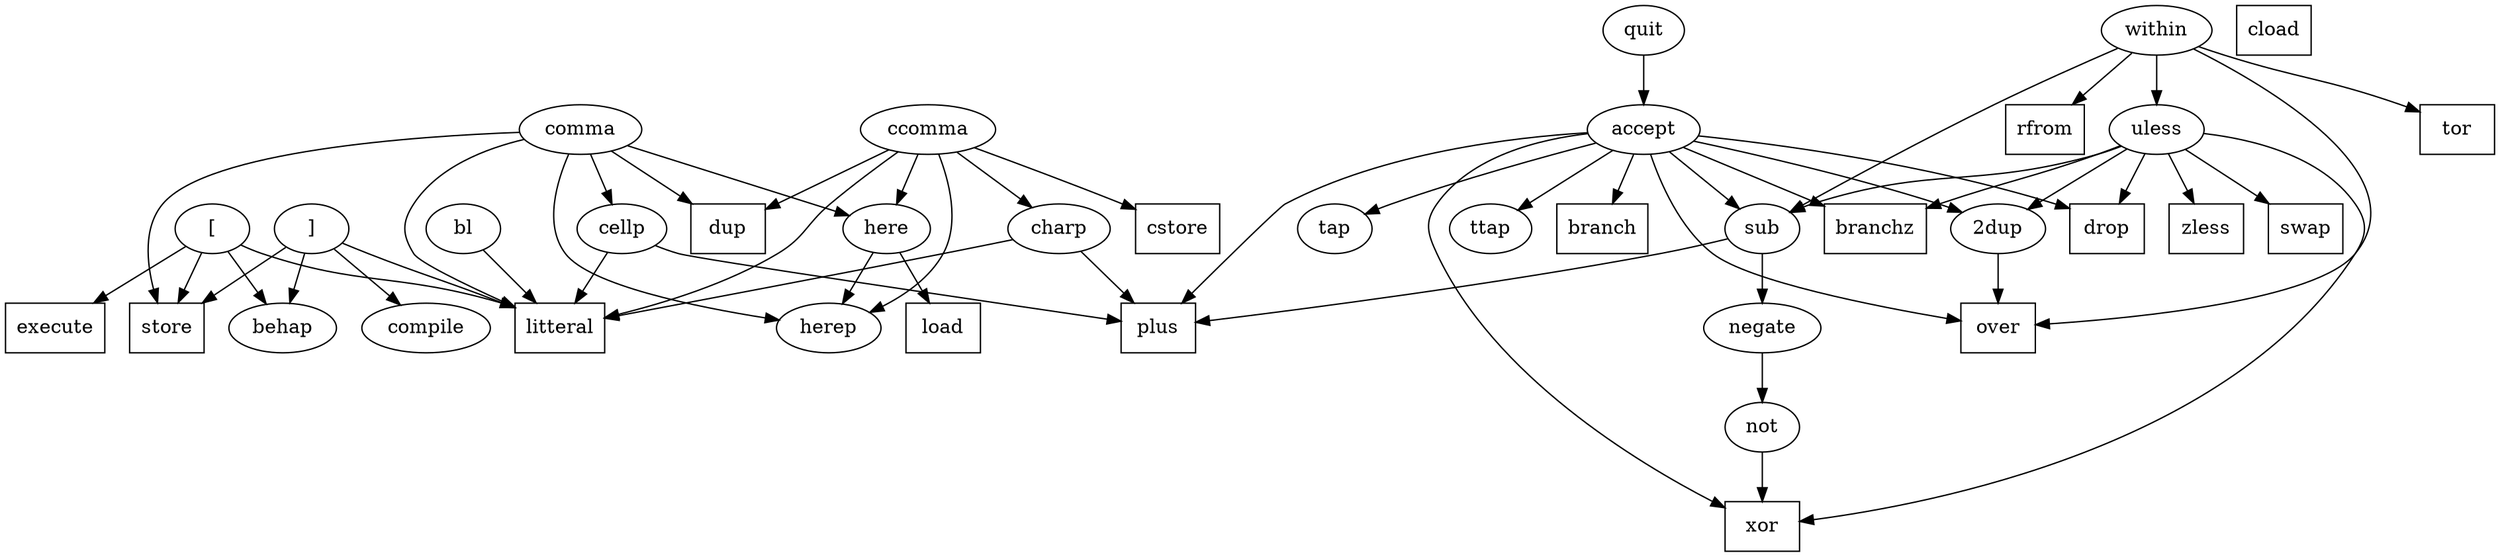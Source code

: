 strict digraph words {

branchz [shape=box]
branch [shape=box]
execute [shape=box]
plus [shape=box]
xor [shape=box]
zless [shape=box]
dup [shape=box]
drop [shape=box]
swap [shape=box]
over [shape=box]
litteral [shape=box]
tor [shape=box]
rfrom [shape=box]
cload [shape=box]
cstore [shape=box]
load [shape=box]
store [shape=box]

"2dup" -> over
not -> xor
uless -> "2dup", xor, zless, branchz, swap, drop, sub
negate -> not
sub -> negate, plus
cellp -> litteral, plus
charp -> litteral, plus
within -> over, sub, tor, rfrom, uless
bl -> litteral
"[" -> litteral, execute, behap, store
"]" -> litteral, compile, behap, store

comma -> here, dup, cellp, litteral, herep, store
ccomma -> here, dup, charp, litteral, herep, cstore
here -> load, herep

accept -> over, plus, "2dup", xor, branchz, tap, branch, ttap, drop, sub

quit -> accept

}

